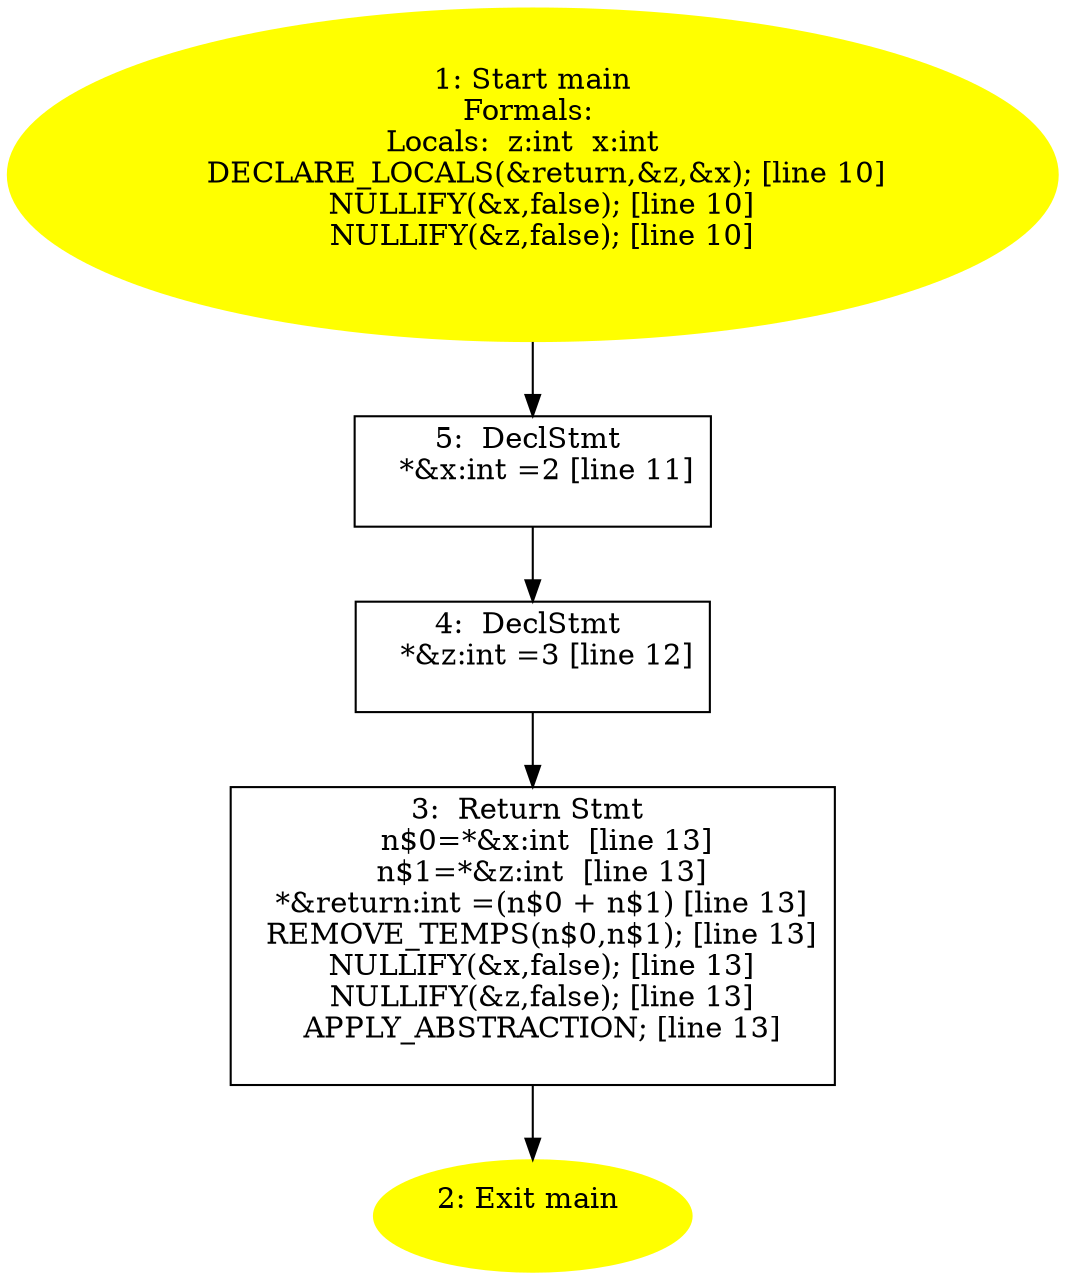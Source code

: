 digraph iCFG {
5 [label="5:  DeclStmt \n   *&x:int =2 [line 11]\n " shape="box"]
	

	 5 -> 4 ;
4 [label="4:  DeclStmt \n   *&z:int =3 [line 12]\n " shape="box"]
	

	 4 -> 3 ;
3 [label="3:  Return Stmt \n   n$0=*&x:int  [line 13]\n  n$1=*&z:int  [line 13]\n  *&return:int =(n$0 + n$1) [line 13]\n  REMOVE_TEMPS(n$0,n$1); [line 13]\n  NULLIFY(&x,false); [line 13]\n  NULLIFY(&z,false); [line 13]\n  APPLY_ABSTRACTION; [line 13]\n " shape="box"]
	

	 3 -> 2 ;
2 [label="2: Exit main \n  " color=yellow style=filled]
	

1 [label="1: Start main\nFormals: \nLocals:  z:int  x:int  \n   DECLARE_LOCALS(&return,&z,&x); [line 10]\n  NULLIFY(&x,false); [line 10]\n  NULLIFY(&z,false); [line 10]\n " color=yellow style=filled]
	

	 1 -> 5 ;
}
